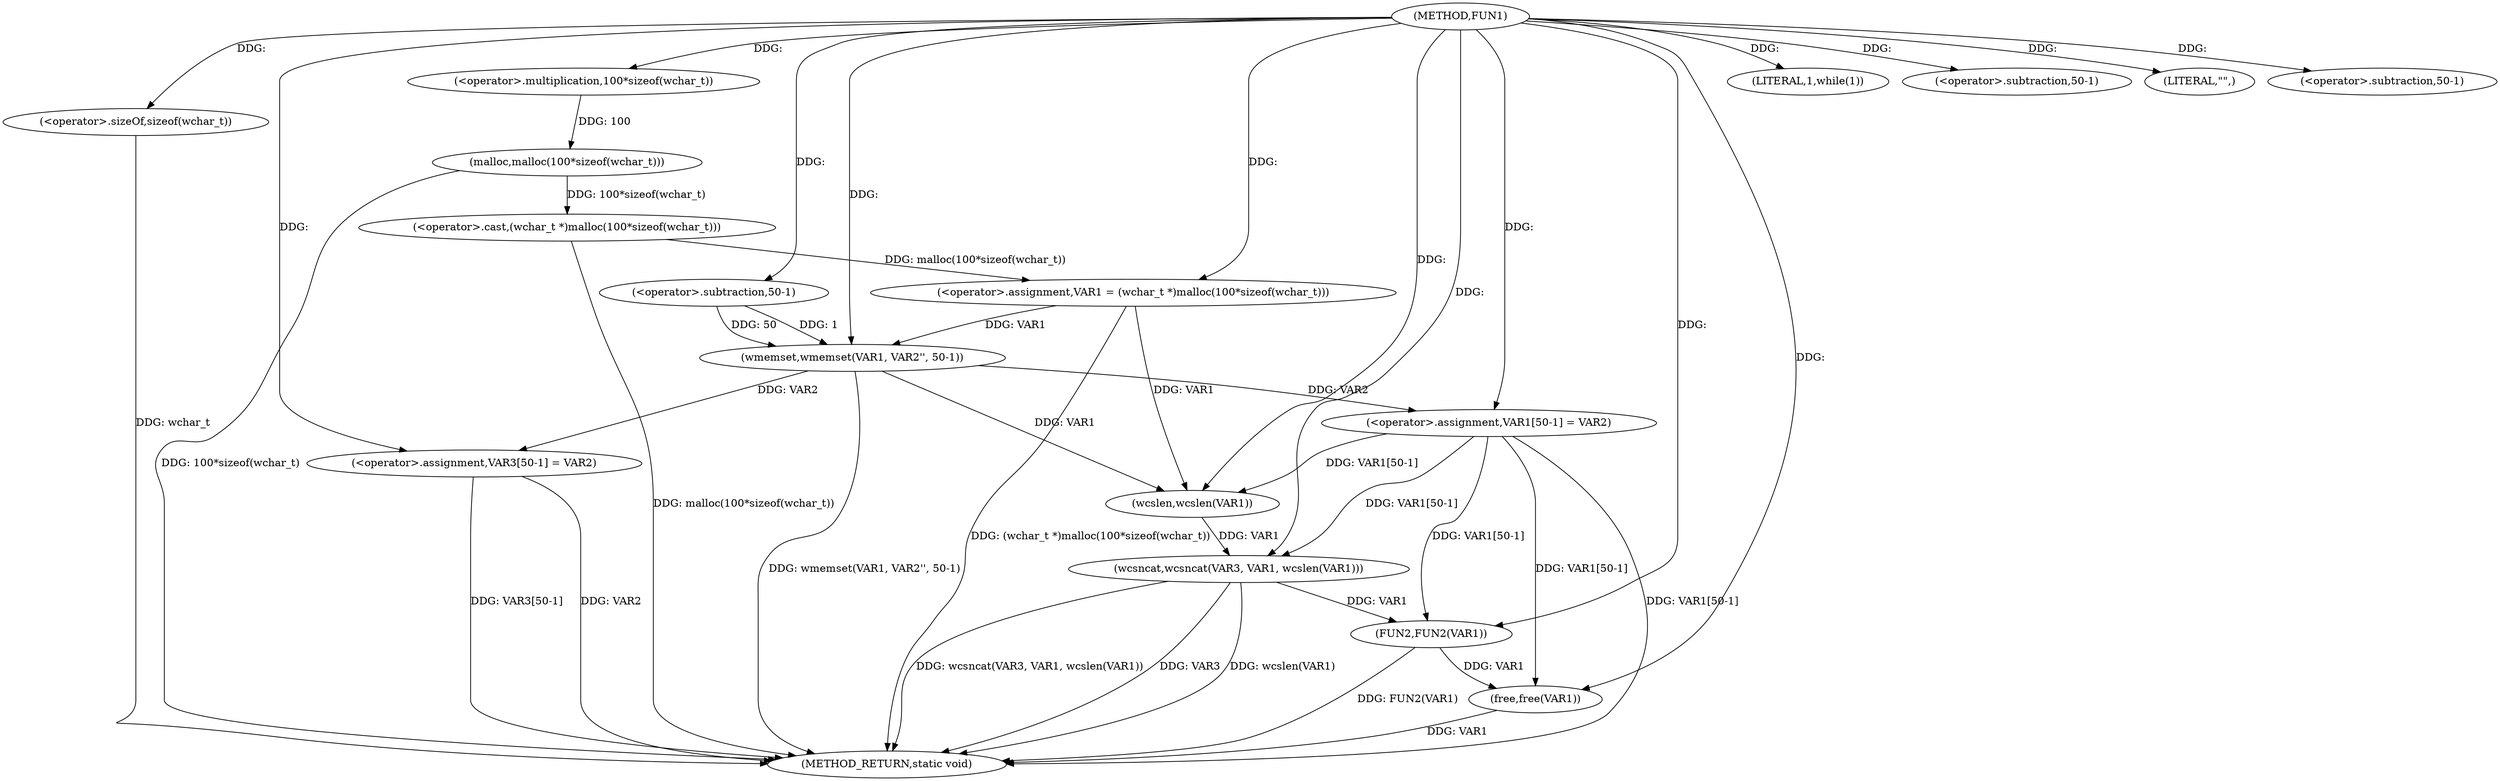 digraph FUN1 {  
"1000100" [label = "(METHOD,FUN1)" ]
"1000147" [label = "(METHOD_RETURN,static void)" ]
"1000103" [label = "(<operator>.assignment,VAR1 = (wchar_t *)malloc(100*sizeof(wchar_t)))" ]
"1000105" [label = "(<operator>.cast,(wchar_t *)malloc(100*sizeof(wchar_t)))" ]
"1000107" [label = "(malloc,malloc(100*sizeof(wchar_t)))" ]
"1000108" [label = "(<operator>.multiplication,100*sizeof(wchar_t))" ]
"1000110" [label = "(<operator>.sizeOf,sizeof(wchar_t))" ]
"1000113" [label = "(LITERAL,1,while(1))" ]
"1000115" [label = "(wmemset,wmemset(VAR1, VAR2'', 50-1))" ]
"1000118" [label = "(<operator>.subtraction,50-1)" ]
"1000121" [label = "(<operator>.assignment,VAR1[50-1] = VAR2)" ]
"1000124" [label = "(<operator>.subtraction,50-1)" ]
"1000130" [label = "(LITERAL,\"\",)" ]
"1000131" [label = "(wcsncat,wcsncat(VAR3, VAR1, wcslen(VAR1)))" ]
"1000134" [label = "(wcslen,wcslen(VAR1))" ]
"1000136" [label = "(<operator>.assignment,VAR3[50-1] = VAR2)" ]
"1000139" [label = "(<operator>.subtraction,50-1)" ]
"1000143" [label = "(FUN2,FUN2(VAR1))" ]
"1000145" [label = "(free,free(VAR1))" ]
  "1000136" -> "1000147"  [ label = "DDG: VAR2"] 
  "1000107" -> "1000147"  [ label = "DDG: 100*sizeof(wchar_t)"] 
  "1000105" -> "1000147"  [ label = "DDG: malloc(100*sizeof(wchar_t))"] 
  "1000103" -> "1000147"  [ label = "DDG: (wchar_t *)malloc(100*sizeof(wchar_t))"] 
  "1000145" -> "1000147"  [ label = "DDG: VAR1"] 
  "1000110" -> "1000147"  [ label = "DDG: wchar_t"] 
  "1000136" -> "1000147"  [ label = "DDG: VAR3[50-1]"] 
  "1000131" -> "1000147"  [ label = "DDG: wcsncat(VAR3, VAR1, wcslen(VAR1))"] 
  "1000131" -> "1000147"  [ label = "DDG: VAR3"] 
  "1000131" -> "1000147"  [ label = "DDG: wcslen(VAR1)"] 
  "1000115" -> "1000147"  [ label = "DDG: wmemset(VAR1, VAR2'', 50-1)"] 
  "1000143" -> "1000147"  [ label = "DDG: FUN2(VAR1)"] 
  "1000121" -> "1000147"  [ label = "DDG: VAR1[50-1]"] 
  "1000105" -> "1000103"  [ label = "DDG: malloc(100*sizeof(wchar_t))"] 
  "1000100" -> "1000103"  [ label = "DDG: "] 
  "1000107" -> "1000105"  [ label = "DDG: 100*sizeof(wchar_t)"] 
  "1000108" -> "1000107"  [ label = "DDG: 100"] 
  "1000100" -> "1000108"  [ label = "DDG: "] 
  "1000100" -> "1000110"  [ label = "DDG: "] 
  "1000100" -> "1000113"  [ label = "DDG: "] 
  "1000103" -> "1000115"  [ label = "DDG: VAR1"] 
  "1000100" -> "1000115"  [ label = "DDG: "] 
  "1000118" -> "1000115"  [ label = "DDG: 50"] 
  "1000118" -> "1000115"  [ label = "DDG: 1"] 
  "1000100" -> "1000118"  [ label = "DDG: "] 
  "1000115" -> "1000121"  [ label = "DDG: VAR2"] 
  "1000100" -> "1000121"  [ label = "DDG: "] 
  "1000100" -> "1000124"  [ label = "DDG: "] 
  "1000100" -> "1000130"  [ label = "DDG: "] 
  "1000100" -> "1000131"  [ label = "DDG: "] 
  "1000134" -> "1000131"  [ label = "DDG: VAR1"] 
  "1000121" -> "1000131"  [ label = "DDG: VAR1[50-1]"] 
  "1000103" -> "1000134"  [ label = "DDG: VAR1"] 
  "1000121" -> "1000134"  [ label = "DDG: VAR1[50-1]"] 
  "1000115" -> "1000134"  [ label = "DDG: VAR1"] 
  "1000100" -> "1000134"  [ label = "DDG: "] 
  "1000100" -> "1000136"  [ label = "DDG: "] 
  "1000115" -> "1000136"  [ label = "DDG: VAR2"] 
  "1000100" -> "1000139"  [ label = "DDG: "] 
  "1000131" -> "1000143"  [ label = "DDG: VAR1"] 
  "1000121" -> "1000143"  [ label = "DDG: VAR1[50-1]"] 
  "1000100" -> "1000143"  [ label = "DDG: "] 
  "1000143" -> "1000145"  [ label = "DDG: VAR1"] 
  "1000121" -> "1000145"  [ label = "DDG: VAR1[50-1]"] 
  "1000100" -> "1000145"  [ label = "DDG: "] 
}
